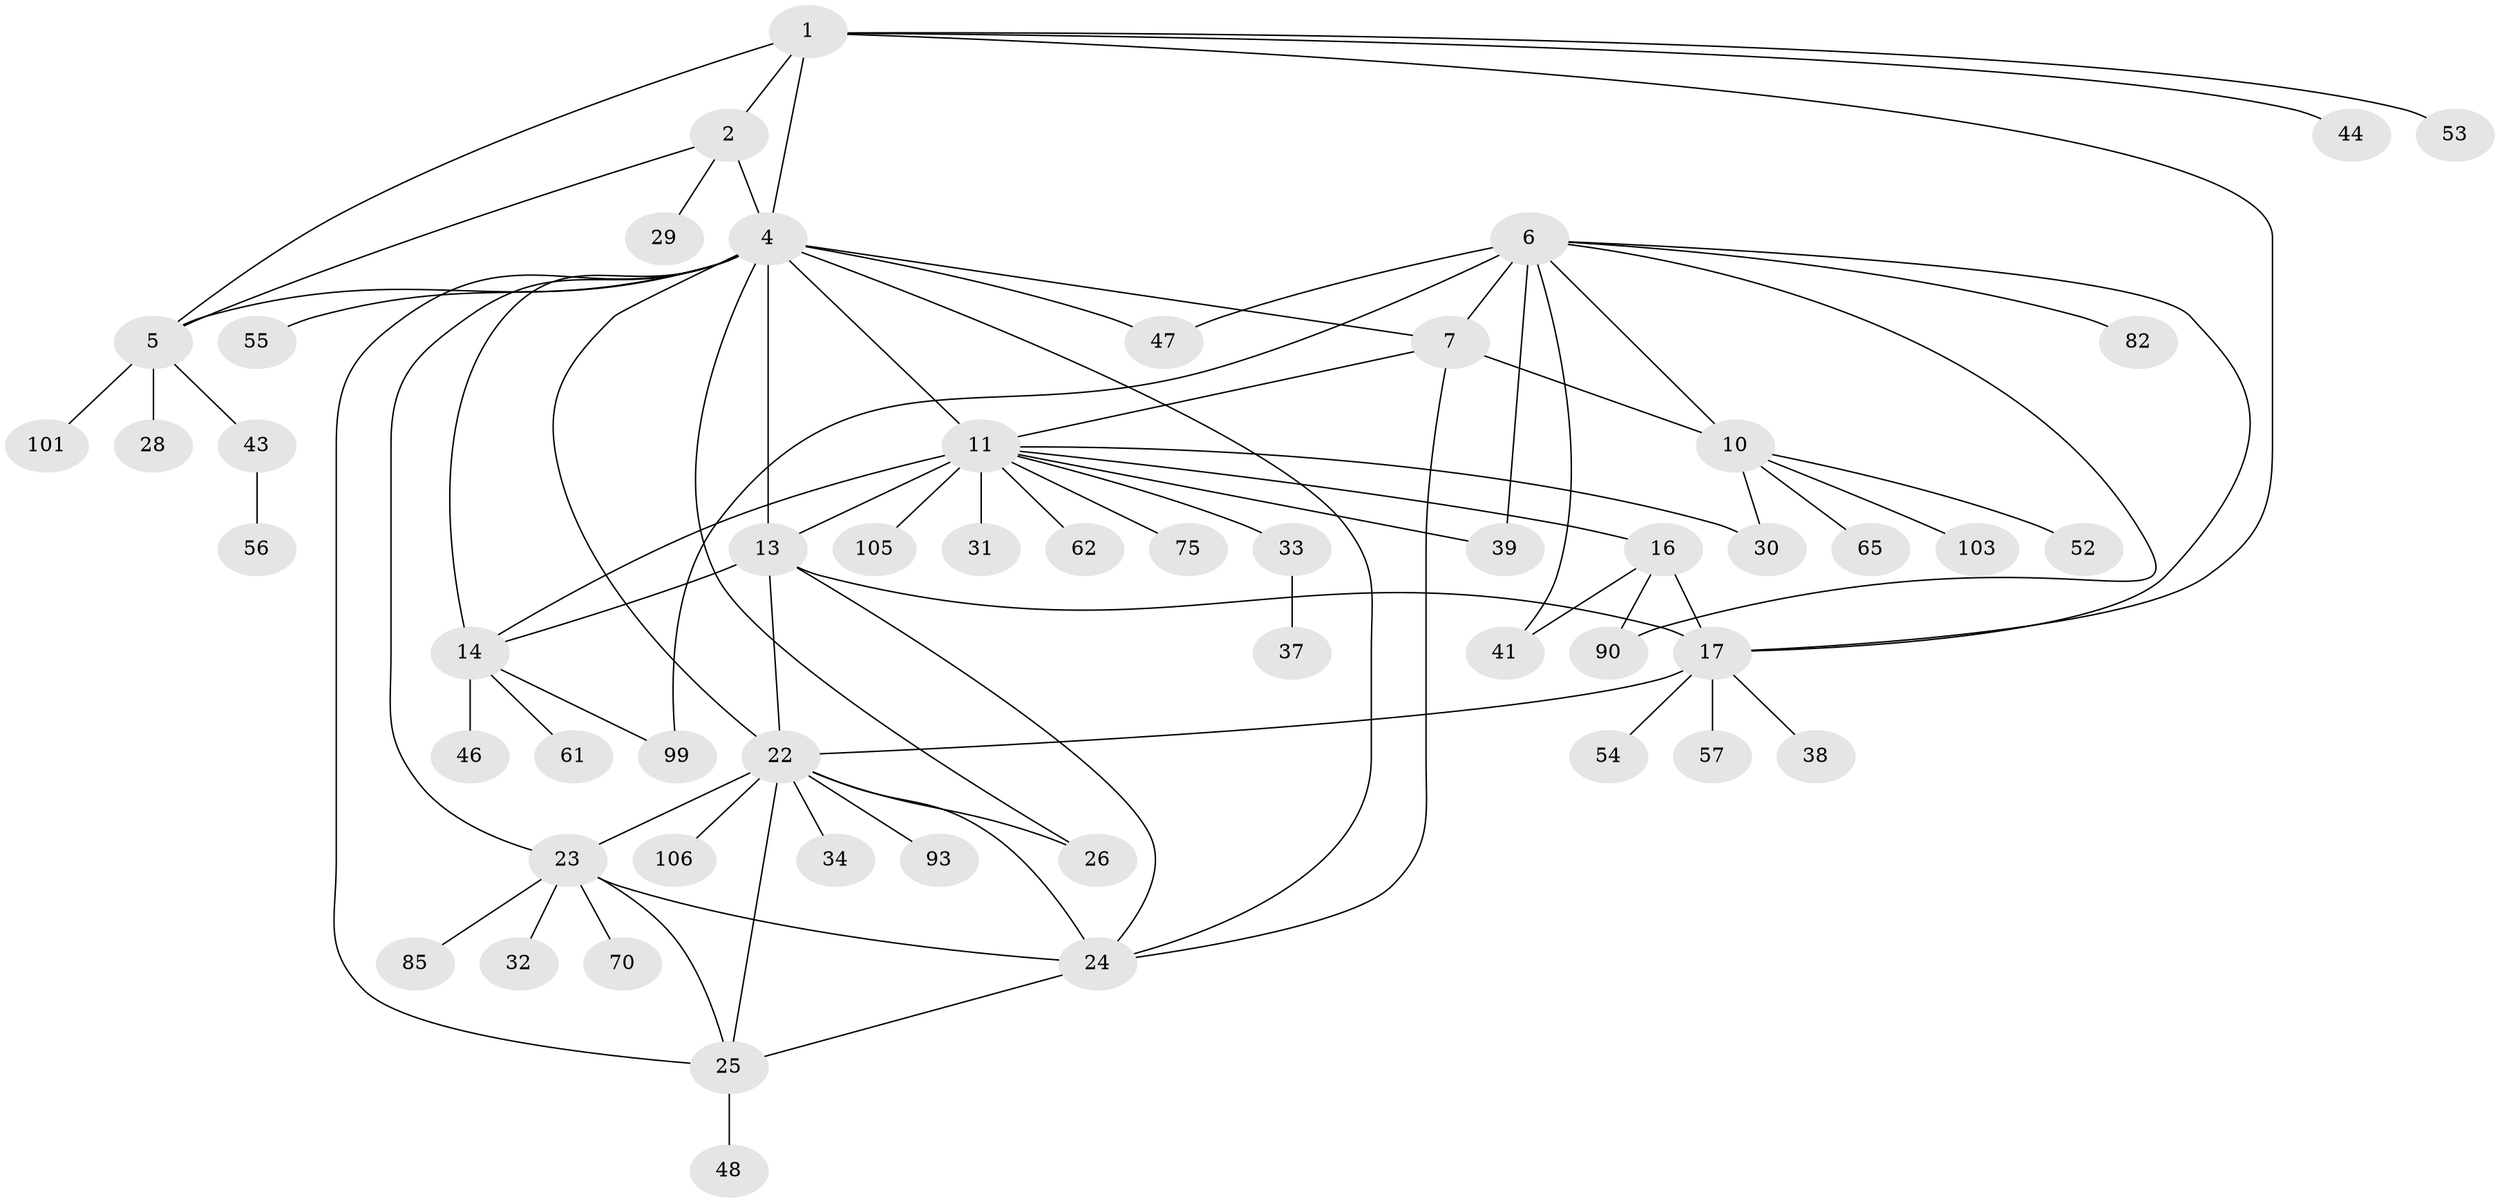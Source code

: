 // original degree distribution, {7: 0.04716981132075472, 4: 0.009433962264150943, 6: 0.02830188679245283, 11: 0.02830188679245283, 10: 0.02830188679245283, 5: 0.04716981132075472, 8: 0.009433962264150943, 14: 0.009433962264150943, 12: 0.009433962264150943, 13: 0.009433962264150943, 9: 0.009433962264150943, 2: 0.22641509433962265, 1: 0.5283018867924528, 3: 0.009433962264150943}
// Generated by graph-tools (version 1.1) at 2025/19/03/04/25 18:19:44]
// undirected, 53 vertices, 80 edges
graph export_dot {
graph [start="1"]
  node [color=gray90,style=filled];
  1;
  2 [super="+3"];
  4 [super="+15+95+21+49"];
  5;
  6;
  7 [super="+83+84+8+45+9"];
  10;
  11 [super="+12+40+59"];
  13 [super="+51+73+98+74+36"];
  14;
  16 [super="+18+42+19+89+80+81"];
  17 [super="+20"];
  22 [super="+27"];
  23;
  24;
  25 [super="+60+76+78+87"];
  26;
  28;
  29;
  30 [super="+35"];
  31;
  32 [super="+86"];
  33;
  34 [super="+71"];
  37;
  38;
  39;
  41;
  43;
  44;
  46;
  47;
  48;
  52;
  53;
  54 [super="+58"];
  55;
  56;
  57;
  61;
  62;
  65 [super="+92"];
  70;
  75;
  82;
  85;
  90;
  93;
  99;
  101;
  103;
  105;
  106;
  1 -- 2 [weight=2];
  1 -- 4;
  1 -- 5;
  1 -- 44;
  1 -- 53;
  1 -- 17;
  2 -- 4 [weight=2];
  2 -- 5 [weight=2];
  2 -- 29;
  4 -- 5;
  4 -- 26;
  4 -- 55;
  4 -- 7 [weight=2];
  4 -- 11 [weight=2];
  4 -- 13 [weight=3];
  4 -- 14;
  4 -- 47;
  4 -- 22;
  4 -- 23;
  4 -- 24;
  4 -- 25;
  5 -- 28;
  5 -- 43;
  5 -- 101;
  6 -- 7 [weight=3];
  6 -- 10;
  6 -- 39;
  6 -- 41;
  6 -- 47;
  6 -- 82;
  6 -- 90;
  6 -- 99;
  6 -- 17;
  7 -- 10 [weight=3];
  7 -- 24;
  7 -- 11;
  10 -- 30;
  10 -- 52;
  10 -- 65;
  10 -- 103;
  11 -- 13 [weight=2];
  11 -- 14 [weight=2];
  11 -- 16;
  11 -- 31;
  11 -- 33;
  11 -- 39;
  11 -- 62;
  11 -- 75;
  11 -- 105;
  11 -- 30;
  13 -- 14;
  13 -- 22;
  13 -- 24;
  13 -- 17;
  14 -- 46;
  14 -- 61;
  14 -- 99;
  16 -- 17 [weight=6];
  16 -- 41;
  16 -- 90;
  17 -- 57;
  17 -- 38;
  17 -- 54;
  17 -- 22 [weight=2];
  22 -- 23;
  22 -- 24;
  22 -- 25;
  22 -- 26;
  22 -- 34;
  22 -- 93;
  22 -- 106;
  23 -- 24;
  23 -- 25;
  23 -- 32;
  23 -- 70;
  23 -- 85;
  24 -- 25;
  25 -- 48;
  33 -- 37;
  43 -- 56;
}
